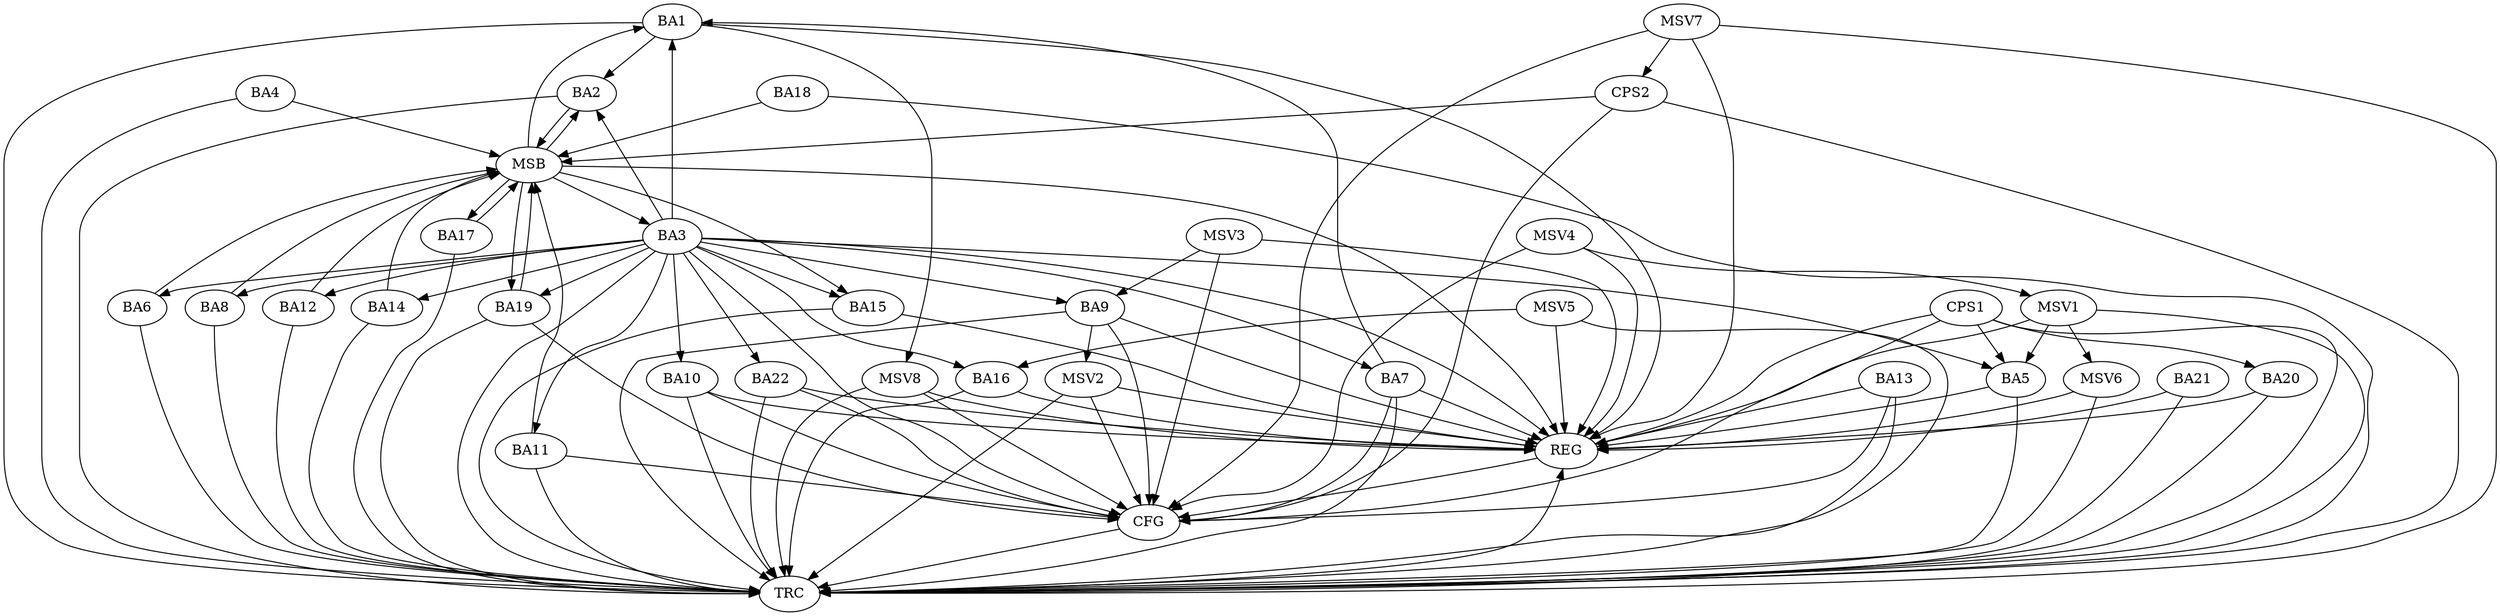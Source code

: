 strict digraph G {
  BA1 [ label="BA1" ];
  BA2 [ label="BA2" ];
  BA3 [ label="BA3" ];
  BA4 [ label="BA4" ];
  BA5 [ label="BA5" ];
  BA6 [ label="BA6" ];
  BA7 [ label="BA7" ];
  BA8 [ label="BA8" ];
  BA9 [ label="BA9" ];
  BA10 [ label="BA10" ];
  BA11 [ label="BA11" ];
  BA12 [ label="BA12" ];
  BA13 [ label="BA13" ];
  BA14 [ label="BA14" ];
  BA15 [ label="BA15" ];
  BA16 [ label="BA16" ];
  BA17 [ label="BA17" ];
  BA18 [ label="BA18" ];
  BA19 [ label="BA19" ];
  BA20 [ label="BA20" ];
  BA21 [ label="BA21" ];
  BA22 [ label="BA22" ];
  CPS1 [ label="CPS1" ];
  CPS2 [ label="CPS2" ];
  REG [ label="REG" ];
  MSB [ label="MSB" ];
  CFG [ label="CFG" ];
  TRC [ label="TRC" ];
  MSV1 [ label="MSV1" ];
  MSV2 [ label="MSV2" ];
  MSV3 [ label="MSV3" ];
  MSV4 [ label="MSV4" ];
  MSV5 [ label="MSV5" ];
  MSV6 [ label="MSV6" ];
  MSV7 [ label="MSV7" ];
  MSV8 [ label="MSV8" ];
  BA1 -> BA2;
  BA3 -> BA1;
  BA7 -> BA1;
  CPS1 -> BA20;
  CPS1 -> BA5;
  BA1 -> REG;
  BA3 -> REG;
  BA5 -> REG;
  BA7 -> REG;
  BA9 -> REG;
  BA10 -> REG;
  BA13 -> REG;
  BA15 -> REG;
  BA16 -> REG;
  BA20 -> REG;
  BA21 -> REG;
  BA22 -> REG;
  CPS1 -> REG;
  BA2 -> MSB;
  MSB -> BA1;
  MSB -> REG;
  BA4 -> MSB;
  BA6 -> MSB;
  MSB -> BA3;
  BA8 -> MSB;
  BA11 -> MSB;
  BA12 -> MSB;
  MSB -> BA2;
  BA14 -> MSB;
  BA17 -> MSB;
  BA18 -> MSB;
  BA19 -> MSB;
  MSB -> BA15;
  CPS2 -> MSB;
  MSB -> BA19;
  MSB -> BA17;
  BA11 -> CFG;
  BA7 -> CFG;
  BA3 -> CFG;
  BA10 -> CFG;
  BA22 -> CFG;
  CPS1 -> CFG;
  BA9 -> CFG;
  BA19 -> CFG;
  BA13 -> CFG;
  CPS2 -> CFG;
  REG -> CFG;
  BA1 -> TRC;
  BA2 -> TRC;
  BA3 -> TRC;
  BA4 -> TRC;
  BA5 -> TRC;
  BA6 -> TRC;
  BA7 -> TRC;
  BA8 -> TRC;
  BA9 -> TRC;
  BA10 -> TRC;
  BA11 -> TRC;
  BA12 -> TRC;
  BA13 -> TRC;
  BA14 -> TRC;
  BA15 -> TRC;
  BA16 -> TRC;
  BA17 -> TRC;
  BA18 -> TRC;
  BA19 -> TRC;
  BA20 -> TRC;
  BA21 -> TRC;
  BA22 -> TRC;
  CPS1 -> TRC;
  CPS2 -> TRC;
  CFG -> TRC;
  TRC -> REG;
  BA3 -> BA2;
  BA3 -> BA15;
  BA3 -> BA22;
  BA3 -> BA16;
  BA3 -> BA11;
  BA3 -> BA7;
  BA3 -> BA19;
  BA3 -> BA10;
  BA3 -> BA6;
  BA3 -> BA12;
  BA3 -> BA5;
  BA3 -> BA14;
  BA3 -> BA8;
  BA3 -> BA9;
  MSV1 -> BA5;
  MSV1 -> REG;
  MSV1 -> TRC;
  BA9 -> MSV2;
  MSV2 -> REG;
  MSV2 -> TRC;
  MSV2 -> CFG;
  MSV3 -> BA9;
  MSV3 -> REG;
  MSV3 -> CFG;
  MSV4 -> MSV1;
  MSV4 -> REG;
  MSV4 -> CFG;
  MSV5 -> BA16;
  MSV5 -> REG;
  MSV5 -> TRC;
  MSV1 -> MSV6;
  MSV6 -> REG;
  MSV6 -> TRC;
  MSV7 -> CPS2;
  MSV7 -> REG;
  MSV7 -> TRC;
  MSV7 -> CFG;
  BA1 -> MSV8;
  MSV8 -> REG;
  MSV8 -> TRC;
  MSV8 -> CFG;
}

